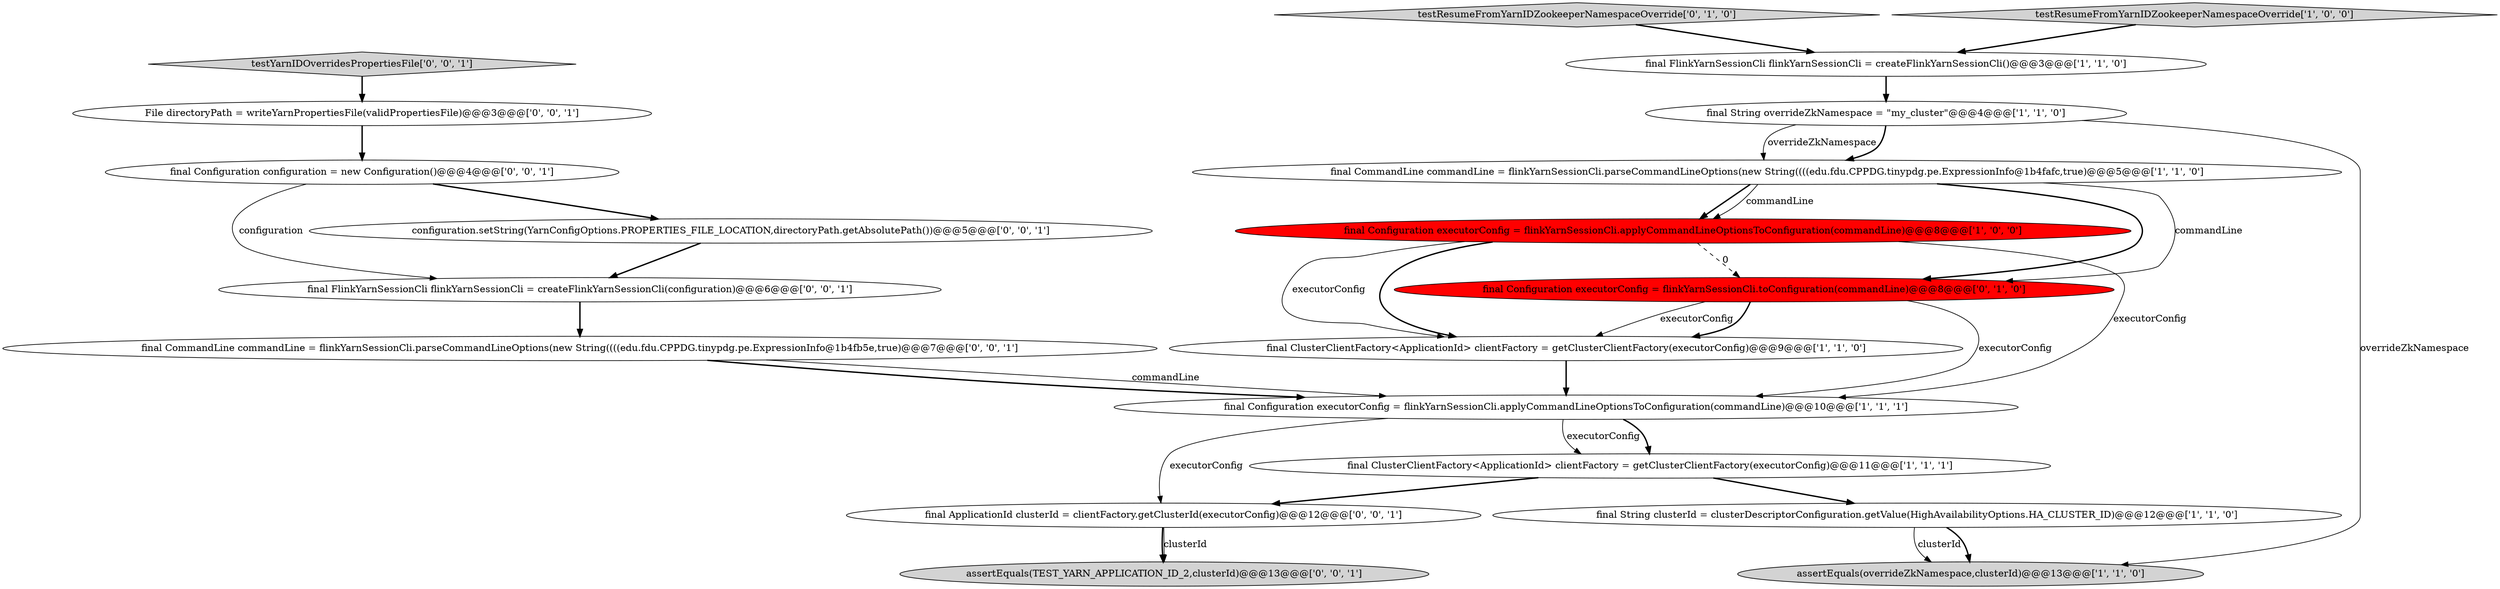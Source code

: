 digraph {
14 [style = filled, label = "final CommandLine commandLine = flinkYarnSessionCli.parseCommandLineOptions(new String((((edu.fdu.CPPDG.tinypdg.pe.ExpressionInfo@1b4fb5e,true)@@@7@@@['0', '0', '1']", fillcolor = white, shape = ellipse image = "AAA0AAABBB3BBB"];
4 [style = filled, label = "final FlinkYarnSessionCli flinkYarnSessionCli = createFlinkYarnSessionCli()@@@3@@@['1', '1', '0']", fillcolor = white, shape = ellipse image = "AAA0AAABBB1BBB"];
10 [style = filled, label = "testResumeFromYarnIDZookeeperNamespaceOverride['0', '1', '0']", fillcolor = lightgray, shape = diamond image = "AAA0AAABBB2BBB"];
6 [style = filled, label = "final ClusterClientFactory<ApplicationId> clientFactory = getClusterClientFactory(executorConfig)@@@11@@@['1', '1', '1']", fillcolor = white, shape = ellipse image = "AAA0AAABBB1BBB"];
7 [style = filled, label = "final Configuration executorConfig = flinkYarnSessionCli.applyCommandLineOptionsToConfiguration(commandLine)@@@10@@@['1', '1', '1']", fillcolor = white, shape = ellipse image = "AAA0AAABBB1BBB"];
8 [style = filled, label = "assertEquals(overrideZkNamespace,clusterId)@@@13@@@['1', '1', '0']", fillcolor = lightgray, shape = ellipse image = "AAA0AAABBB1BBB"];
9 [style = filled, label = "final Configuration executorConfig = flinkYarnSessionCli.applyCommandLineOptionsToConfiguration(commandLine)@@@8@@@['1', '0', '0']", fillcolor = red, shape = ellipse image = "AAA1AAABBB1BBB"];
11 [style = filled, label = "final Configuration executorConfig = flinkYarnSessionCli.toConfiguration(commandLine)@@@8@@@['0', '1', '0']", fillcolor = red, shape = ellipse image = "AAA1AAABBB2BBB"];
15 [style = filled, label = "assertEquals(TEST_YARN_APPLICATION_ID_2,clusterId)@@@13@@@['0', '0', '1']", fillcolor = lightgray, shape = ellipse image = "AAA0AAABBB3BBB"];
1 [style = filled, label = "testResumeFromYarnIDZookeeperNamespaceOverride['1', '0', '0']", fillcolor = lightgray, shape = diamond image = "AAA0AAABBB1BBB"];
17 [style = filled, label = "final ApplicationId clusterId = clientFactory.getClusterId(executorConfig)@@@12@@@['0', '0', '1']", fillcolor = white, shape = ellipse image = "AAA0AAABBB3BBB"];
12 [style = filled, label = "File directoryPath = writeYarnPropertiesFile(validPropertiesFile)@@@3@@@['0', '0', '1']", fillcolor = white, shape = ellipse image = "AAA0AAABBB3BBB"];
3 [style = filled, label = "final ClusterClientFactory<ApplicationId> clientFactory = getClusterClientFactory(executorConfig)@@@9@@@['1', '1', '0']", fillcolor = white, shape = ellipse image = "AAA0AAABBB1BBB"];
19 [style = filled, label = "final Configuration configuration = new Configuration()@@@4@@@['0', '0', '1']", fillcolor = white, shape = ellipse image = "AAA0AAABBB3BBB"];
0 [style = filled, label = "final String overrideZkNamespace = \"my_cluster\"@@@4@@@['1', '1', '0']", fillcolor = white, shape = ellipse image = "AAA0AAABBB1BBB"];
16 [style = filled, label = "final FlinkYarnSessionCli flinkYarnSessionCli = createFlinkYarnSessionCli(configuration)@@@6@@@['0', '0', '1']", fillcolor = white, shape = ellipse image = "AAA0AAABBB3BBB"];
2 [style = filled, label = "final String clusterId = clusterDescriptorConfiguration.getValue(HighAvailabilityOptions.HA_CLUSTER_ID)@@@12@@@['1', '1', '0']", fillcolor = white, shape = ellipse image = "AAA0AAABBB1BBB"];
18 [style = filled, label = "testYarnIDOverridesPropertiesFile['0', '0', '1']", fillcolor = lightgray, shape = diamond image = "AAA0AAABBB3BBB"];
13 [style = filled, label = "configuration.setString(YarnConfigOptions.PROPERTIES_FILE_LOCATION,directoryPath.getAbsolutePath())@@@5@@@['0', '0', '1']", fillcolor = white, shape = ellipse image = "AAA0AAABBB3BBB"];
5 [style = filled, label = "final CommandLine commandLine = flinkYarnSessionCli.parseCommandLineOptions(new String((((edu.fdu.CPPDG.tinypdg.pe.ExpressionInfo@1b4fafc,true)@@@5@@@['1', '1', '0']", fillcolor = white, shape = ellipse image = "AAA0AAABBB1BBB"];
6->17 [style = bold, label=""];
9->3 [style = solid, label="executorConfig"];
14->7 [style = solid, label="commandLine"];
1->4 [style = bold, label=""];
7->6 [style = solid, label="executorConfig"];
5->9 [style = bold, label=""];
11->3 [style = solid, label="executorConfig"];
17->15 [style = solid, label="clusterId"];
5->9 [style = solid, label="commandLine"];
9->7 [style = solid, label="executorConfig"];
18->12 [style = bold, label=""];
7->17 [style = solid, label="executorConfig"];
19->16 [style = solid, label="configuration"];
13->16 [style = bold, label=""];
5->11 [style = solid, label="commandLine"];
4->0 [style = bold, label=""];
14->7 [style = bold, label=""];
6->2 [style = bold, label=""];
0->5 [style = solid, label="overrideZkNamespace"];
19->13 [style = bold, label=""];
3->7 [style = bold, label=""];
11->3 [style = bold, label=""];
7->6 [style = bold, label=""];
17->15 [style = bold, label=""];
10->4 [style = bold, label=""];
9->3 [style = bold, label=""];
16->14 [style = bold, label=""];
9->11 [style = dashed, label="0"];
5->11 [style = bold, label=""];
12->19 [style = bold, label=""];
0->8 [style = solid, label="overrideZkNamespace"];
11->7 [style = solid, label="executorConfig"];
2->8 [style = solid, label="clusterId"];
2->8 [style = bold, label=""];
0->5 [style = bold, label=""];
}
